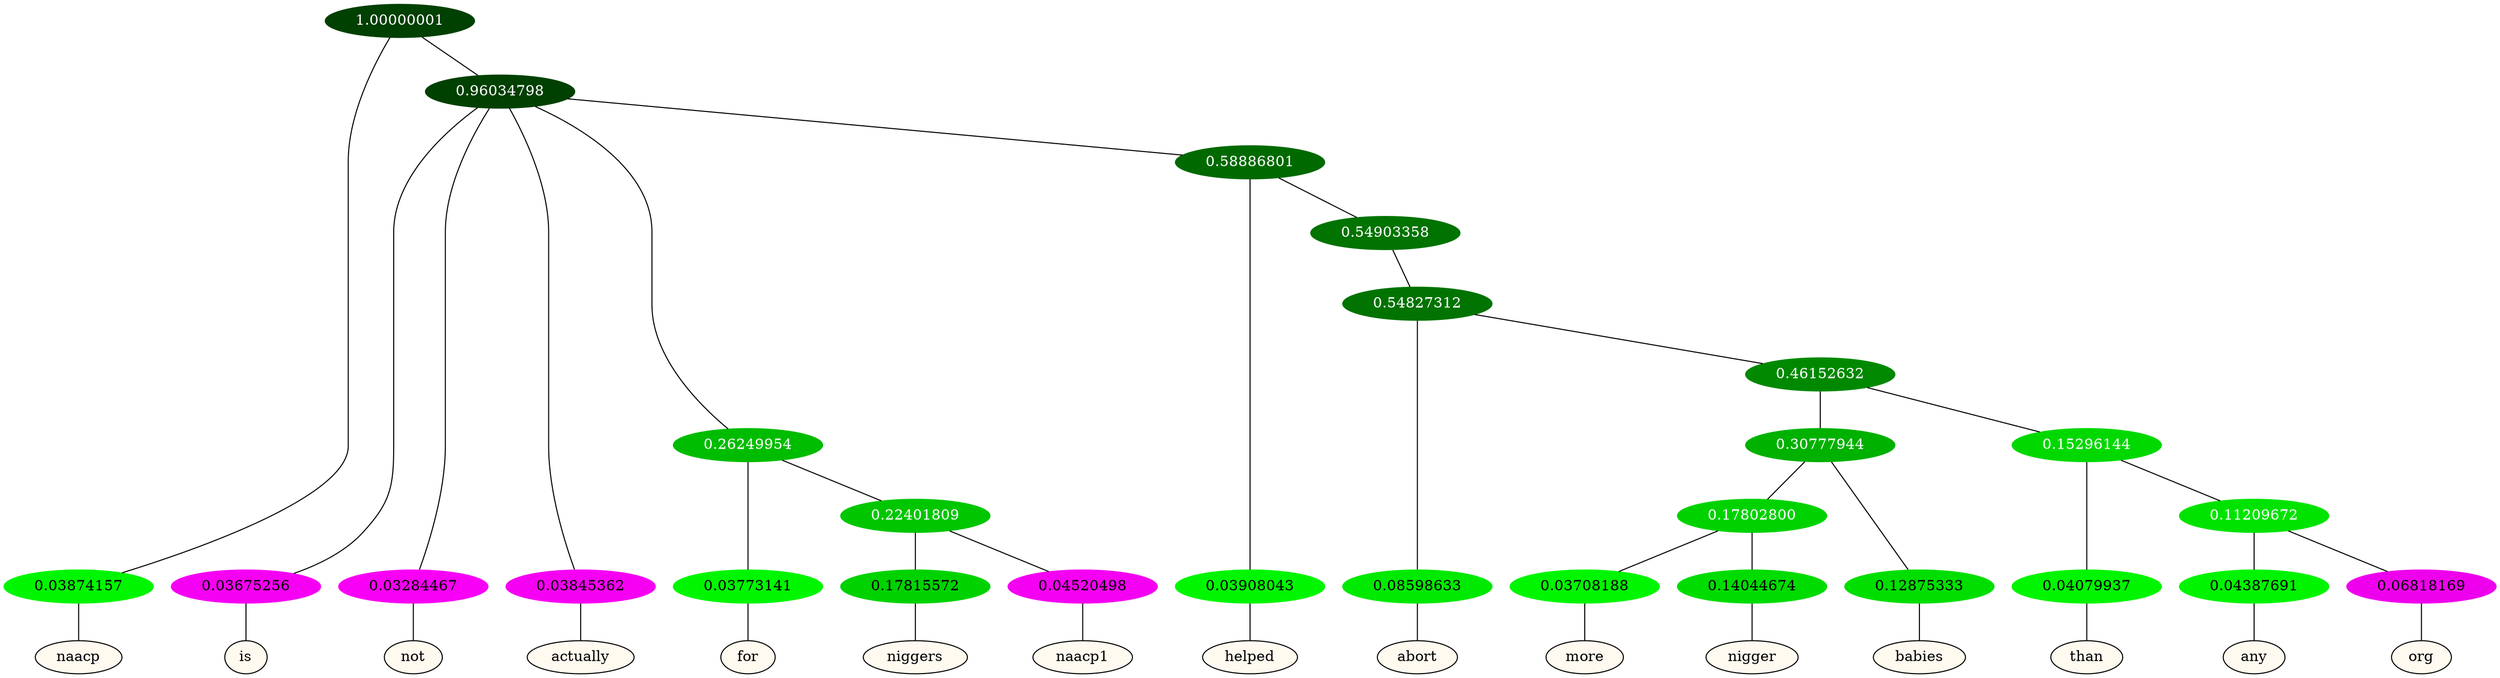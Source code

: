 graph {
	node [format=png height=0.15 nodesep=0.001 ordering=out overlap=prism overlap_scaling=0.01 ranksep=0.001 ratio=0.2 style=filled width=0.15]
	{
		rank=same
		a_w_1 [label=naacp color=black fillcolor=floralwhite style="filled,solid"]
		a_w_3 [label=is color=black fillcolor=floralwhite style="filled,solid"]
		a_w_4 [label=not color=black fillcolor=floralwhite style="filled,solid"]
		a_w_5 [label=actually color=black fillcolor=floralwhite style="filled,solid"]
		a_w_8 [label=for color=black fillcolor=floralwhite style="filled,solid"]
		a_w_12 [label=niggers color=black fillcolor=floralwhite style="filled,solid"]
		a_w_13 [label=naacp1 color=black fillcolor=floralwhite style="filled,solid"]
		a_w_10 [label=helped color=black fillcolor=floralwhite style="filled,solid"]
		a_w_15 [label=abort color=black fillcolor=floralwhite style="filled,solid"]
		a_w_23 [label=more color=black fillcolor=floralwhite style="filled,solid"]
		a_w_24 [label=nigger color=black fillcolor=floralwhite style="filled,solid"]
		a_w_20 [label=babies color=black fillcolor=floralwhite style="filled,solid"]
		a_w_21 [label=than color=black fillcolor=floralwhite style="filled,solid"]
		a_w_25 [label=any color=black fillcolor=floralwhite style="filled,solid"]
		a_w_26 [label=org color=black fillcolor=floralwhite style="filled,solid"]
	}
	a_n_1 -- a_w_1
	a_n_3 -- a_w_3
	a_n_4 -- a_w_4
	a_n_5 -- a_w_5
	a_n_8 -- a_w_8
	a_n_12 -- a_w_12
	a_n_13 -- a_w_13
	a_n_10 -- a_w_10
	a_n_15 -- a_w_15
	a_n_23 -- a_w_23
	a_n_24 -- a_w_24
	a_n_20 -- a_w_20
	a_n_21 -- a_w_21
	a_n_25 -- a_w_25
	a_n_26 -- a_w_26
	{
		rank=same
		a_n_1 [label=0.03874157 color="0.334 1.000 0.961" fontcolor=black]
		a_n_3 [label=0.03675256 color="0.835 1.000 0.963" fontcolor=black]
		a_n_4 [label=0.03284467 color="0.835 1.000 0.967" fontcolor=black]
		a_n_5 [label=0.03845362 color="0.835 1.000 0.962" fontcolor=black]
		a_n_8 [label=0.03773141 color="0.334 1.000 0.962" fontcolor=black]
		a_n_12 [label=0.17815572 color="0.334 1.000 0.822" fontcolor=black]
		a_n_13 [label=0.04520498 color="0.835 1.000 0.955" fontcolor=black]
		a_n_10 [label=0.03908043 color="0.334 1.000 0.961" fontcolor=black]
		a_n_15 [label=0.08598633 color="0.334 1.000 0.914" fontcolor=black]
		a_n_23 [label=0.03708188 color="0.334 1.000 0.963" fontcolor=black]
		a_n_24 [label=0.14044674 color="0.334 1.000 0.860" fontcolor=black]
		a_n_20 [label=0.12875333 color="0.334 1.000 0.871" fontcolor=black]
		a_n_21 [label=0.04079937 color="0.334 1.000 0.959" fontcolor=black]
		a_n_25 [label=0.04387691 color="0.334 1.000 0.956" fontcolor=black]
		a_n_26 [label=0.06818169 color="0.835 1.000 0.932" fontcolor=black]
	}
	a_n_0 [label=1.00000001 color="0.334 1.000 0.250" fontcolor=grey99]
	a_n_0 -- a_n_1
	a_n_2 [label=0.96034798 color="0.334 1.000 0.250" fontcolor=grey99]
	a_n_0 -- a_n_2
	a_n_2 -- a_n_3
	a_n_2 -- a_n_4
	a_n_2 -- a_n_5
	a_n_6 [label=0.26249954 color="0.334 1.000 0.738" fontcolor=grey99]
	a_n_2 -- a_n_6
	a_n_7 [label=0.58886801 color="0.334 1.000 0.411" fontcolor=grey99]
	a_n_2 -- a_n_7
	a_n_6 -- a_n_8
	a_n_9 [label=0.22401809 color="0.334 1.000 0.776" fontcolor=grey99]
	a_n_6 -- a_n_9
	a_n_7 -- a_n_10
	a_n_11 [label=0.54903358 color="0.334 1.000 0.451" fontcolor=grey99]
	a_n_7 -- a_n_11
	a_n_9 -- a_n_12
	a_n_9 -- a_n_13
	a_n_14 [label=0.54827312 color="0.334 1.000 0.452" fontcolor=grey99]
	a_n_11 -- a_n_14
	a_n_14 -- a_n_15
	a_n_16 [label=0.46152632 color="0.334 1.000 0.538" fontcolor=grey99]
	a_n_14 -- a_n_16
	a_n_17 [label=0.30777944 color="0.334 1.000 0.692" fontcolor=grey99]
	a_n_16 -- a_n_17
	a_n_18 [label=0.15296144 color="0.334 1.000 0.847" fontcolor=grey99]
	a_n_16 -- a_n_18
	a_n_19 [label=0.17802800 color="0.334 1.000 0.822" fontcolor=grey99]
	a_n_17 -- a_n_19
	a_n_17 -- a_n_20
	a_n_18 -- a_n_21
	a_n_22 [label=0.11209672 color="0.334 1.000 0.888" fontcolor=grey99]
	a_n_18 -- a_n_22
	a_n_19 -- a_n_23
	a_n_19 -- a_n_24
	a_n_22 -- a_n_25
	a_n_22 -- a_n_26
}
